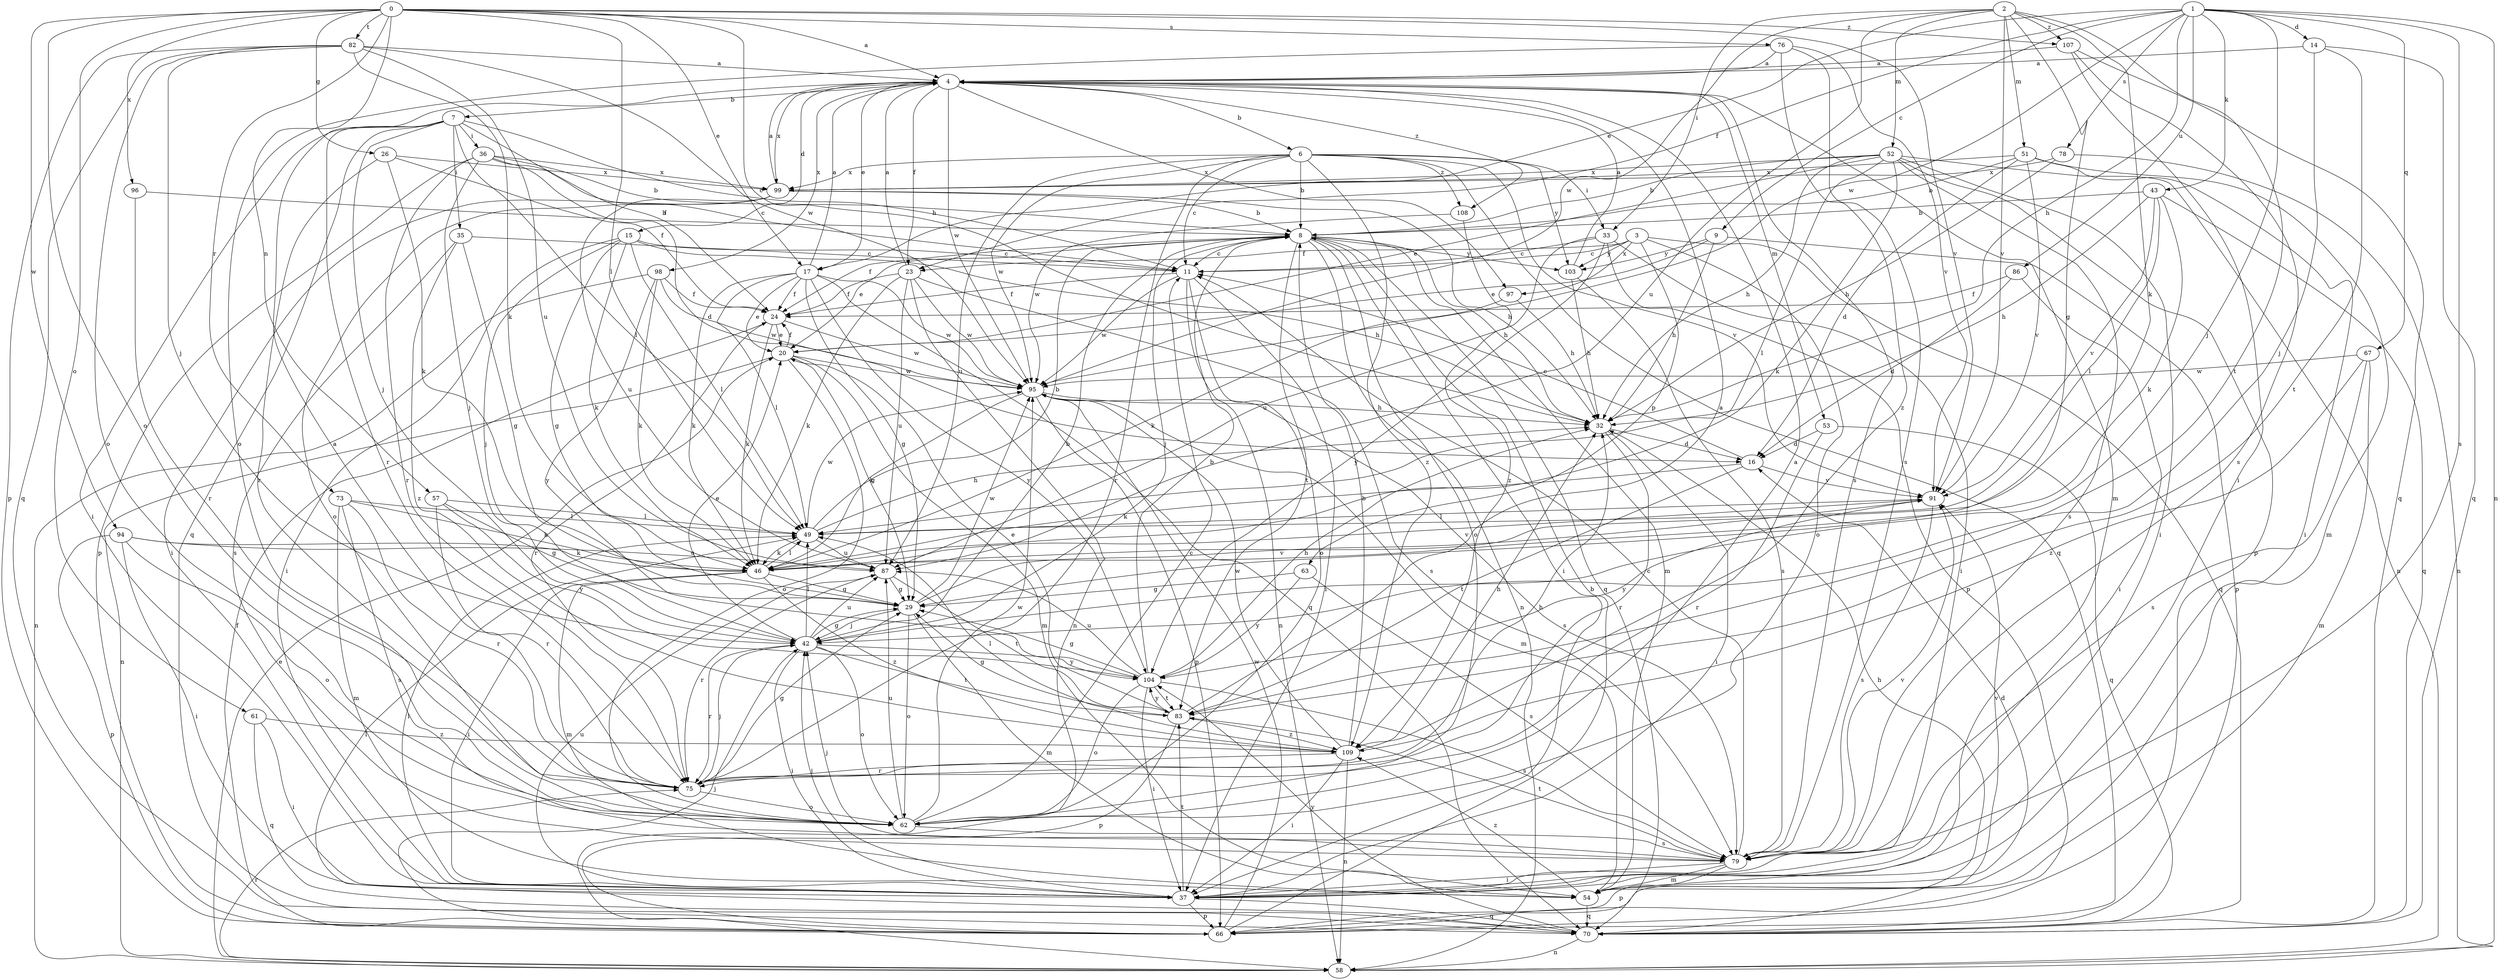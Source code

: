 strict digraph  {
0;
1;
2;
3;
4;
6;
7;
8;
9;
11;
14;
15;
16;
17;
20;
23;
24;
26;
29;
32;
33;
35;
36;
37;
42;
43;
46;
49;
51;
52;
53;
54;
57;
58;
61;
62;
63;
66;
67;
70;
73;
75;
76;
78;
79;
82;
83;
86;
87;
91;
94;
95;
96;
97;
98;
99;
103;
104;
107;
108;
109;
0 -> 4  [label=a];
0 -> 17  [label=e];
0 -> 26  [label=g];
0 -> 32  [label=h];
0 -> 49  [label=l];
0 -> 57  [label=n];
0 -> 61  [label=o];
0 -> 62  [label=o];
0 -> 73  [label=r];
0 -> 76  [label=s];
0 -> 82  [label=t];
0 -> 91  [label=v];
0 -> 94  [label=w];
0 -> 96  [label=x];
0 -> 107  [label=z];
1 -> 9  [label=c];
1 -> 14  [label=d];
1 -> 17  [label=e];
1 -> 23  [label=f];
1 -> 32  [label=h];
1 -> 42  [label=j];
1 -> 43  [label=k];
1 -> 58  [label=n];
1 -> 67  [label=q];
1 -> 78  [label=s];
1 -> 79  [label=s];
1 -> 86  [label=u];
1 -> 95  [label=w];
2 -> 29  [label=g];
2 -> 33  [label=i];
2 -> 46  [label=k];
2 -> 51  [label=m];
2 -> 52  [label=m];
2 -> 83  [label=t];
2 -> 87  [label=u];
2 -> 91  [label=v];
2 -> 95  [label=w];
2 -> 107  [label=z];
3 -> 11  [label=c];
3 -> 23  [label=f];
3 -> 62  [label=o];
3 -> 63  [label=p];
3 -> 70  [label=q];
3 -> 97  [label=x];
3 -> 103  [label=y];
4 -> 6  [label=b];
4 -> 7  [label=b];
4 -> 15  [label=d];
4 -> 17  [label=e];
4 -> 23  [label=f];
4 -> 53  [label=m];
4 -> 54  [label=m];
4 -> 79  [label=s];
4 -> 95  [label=w];
4 -> 97  [label=x];
4 -> 98  [label=x];
4 -> 99  [label=x];
4 -> 108  [label=z];
6 -> 8  [label=b];
6 -> 11  [label=c];
6 -> 33  [label=i];
6 -> 70  [label=q];
6 -> 75  [label=r];
6 -> 87  [label=u];
6 -> 91  [label=v];
6 -> 95  [label=w];
6 -> 99  [label=x];
6 -> 103  [label=y];
6 -> 108  [label=z];
6 -> 109  [label=z];
7 -> 11  [label=c];
7 -> 24  [label=f];
7 -> 35  [label=i];
7 -> 36  [label=i];
7 -> 37  [label=i];
7 -> 42  [label=j];
7 -> 49  [label=l];
7 -> 70  [label=q];
7 -> 75  [label=r];
8 -> 11  [label=c];
8 -> 20  [label=e];
8 -> 24  [label=f];
8 -> 32  [label=h];
8 -> 37  [label=i];
8 -> 42  [label=j];
8 -> 54  [label=m];
8 -> 58  [label=n];
8 -> 62  [label=o];
8 -> 70  [label=q];
8 -> 83  [label=t];
8 -> 103  [label=y];
9 -> 20  [label=e];
9 -> 32  [label=h];
9 -> 66  [label=p];
9 -> 103  [label=y];
11 -> 24  [label=f];
11 -> 37  [label=i];
11 -> 58  [label=n];
11 -> 62  [label=o];
11 -> 95  [label=w];
14 -> 4  [label=a];
14 -> 42  [label=j];
14 -> 70  [label=q];
14 -> 83  [label=t];
15 -> 11  [label=c];
15 -> 29  [label=g];
15 -> 32  [label=h];
15 -> 37  [label=i];
15 -> 42  [label=j];
15 -> 46  [label=k];
15 -> 49  [label=l];
16 -> 11  [label=c];
16 -> 46  [label=k];
16 -> 83  [label=t];
16 -> 91  [label=v];
17 -> 4  [label=a];
17 -> 20  [label=e];
17 -> 24  [label=f];
17 -> 29  [label=g];
17 -> 46  [label=k];
17 -> 49  [label=l];
17 -> 70  [label=q];
17 -> 95  [label=w];
17 -> 104  [label=y];
20 -> 24  [label=f];
20 -> 29  [label=g];
20 -> 54  [label=m];
20 -> 58  [label=n];
20 -> 62  [label=o];
20 -> 95  [label=w];
23 -> 4  [label=a];
23 -> 24  [label=f];
23 -> 46  [label=k];
23 -> 58  [label=n];
23 -> 79  [label=s];
23 -> 87  [label=u];
23 -> 95  [label=w];
24 -> 20  [label=e];
24 -> 46  [label=k];
24 -> 75  [label=r];
24 -> 95  [label=w];
26 -> 24  [label=f];
26 -> 46  [label=k];
26 -> 75  [label=r];
26 -> 99  [label=x];
29 -> 42  [label=j];
29 -> 54  [label=m];
29 -> 62  [label=o];
29 -> 91  [label=v];
29 -> 95  [label=w];
32 -> 16  [label=d];
32 -> 37  [label=i];
32 -> 75  [label=r];
33 -> 11  [label=c];
33 -> 37  [label=i];
33 -> 66  [label=p];
33 -> 87  [label=u];
33 -> 104  [label=y];
35 -> 11  [label=c];
35 -> 29  [label=g];
35 -> 79  [label=s];
35 -> 109  [label=z];
36 -> 8  [label=b];
36 -> 11  [label=c];
36 -> 16  [label=d];
36 -> 42  [label=j];
36 -> 66  [label=p];
36 -> 75  [label=r];
36 -> 99  [label=x];
37 -> 42  [label=j];
37 -> 49  [label=l];
37 -> 66  [label=p];
37 -> 70  [label=q];
37 -> 83  [label=t];
37 -> 87  [label=u];
42 -> 8  [label=b];
42 -> 20  [label=e];
42 -> 29  [label=g];
42 -> 37  [label=i];
42 -> 49  [label=l];
42 -> 62  [label=o];
42 -> 75  [label=r];
42 -> 83  [label=t];
42 -> 87  [label=u];
42 -> 104  [label=y];
43 -> 8  [label=b];
43 -> 32  [label=h];
43 -> 46  [label=k];
43 -> 49  [label=l];
43 -> 70  [label=q];
43 -> 91  [label=v];
46 -> 29  [label=g];
46 -> 37  [label=i];
46 -> 49  [label=l];
46 -> 54  [label=m];
46 -> 91  [label=v];
46 -> 109  [label=z];
49 -> 8  [label=b];
49 -> 32  [label=h];
49 -> 46  [label=k];
49 -> 87  [label=u];
49 -> 95  [label=w];
51 -> 8  [label=b];
51 -> 16  [label=d];
51 -> 37  [label=i];
51 -> 54  [label=m];
51 -> 91  [label=v];
51 -> 99  [label=x];
52 -> 8  [label=b];
52 -> 20  [label=e];
52 -> 32  [label=h];
52 -> 37  [label=i];
52 -> 46  [label=k];
52 -> 49  [label=l];
52 -> 58  [label=n];
52 -> 66  [label=p];
52 -> 79  [label=s];
52 -> 99  [label=x];
53 -> 16  [label=d];
53 -> 70  [label=q];
53 -> 75  [label=r];
54 -> 70  [label=q];
54 -> 91  [label=v];
54 -> 109  [label=z];
57 -> 29  [label=g];
57 -> 49  [label=l];
57 -> 75  [label=r];
57 -> 104  [label=y];
58 -> 20  [label=e];
58 -> 75  [label=r];
61 -> 37  [label=i];
61 -> 70  [label=q];
61 -> 109  [label=z];
62 -> 4  [label=a];
62 -> 11  [label=c];
62 -> 79  [label=s];
62 -> 87  [label=u];
62 -> 95  [label=w];
63 -> 29  [label=g];
63 -> 79  [label=s];
63 -> 104  [label=y];
66 -> 8  [label=b];
66 -> 16  [label=d];
66 -> 24  [label=f];
66 -> 42  [label=j];
66 -> 95  [label=w];
67 -> 54  [label=m];
67 -> 79  [label=s];
67 -> 95  [label=w];
67 -> 109  [label=z];
70 -> 32  [label=h];
70 -> 49  [label=l];
70 -> 58  [label=n];
70 -> 104  [label=y];
73 -> 46  [label=k];
73 -> 49  [label=l];
73 -> 54  [label=m];
73 -> 75  [label=r];
73 -> 79  [label=s];
75 -> 4  [label=a];
75 -> 29  [label=g];
75 -> 32  [label=h];
75 -> 42  [label=j];
75 -> 62  [label=o];
76 -> 4  [label=a];
76 -> 62  [label=o];
76 -> 79  [label=s];
76 -> 91  [label=v];
76 -> 109  [label=z];
78 -> 32  [label=h];
78 -> 58  [label=n];
78 -> 99  [label=x];
79 -> 11  [label=c];
79 -> 37  [label=i];
79 -> 42  [label=j];
79 -> 54  [label=m];
79 -> 66  [label=p];
79 -> 83  [label=t];
79 -> 91  [label=v];
82 -> 4  [label=a];
82 -> 42  [label=j];
82 -> 46  [label=k];
82 -> 62  [label=o];
82 -> 66  [label=p];
82 -> 70  [label=q];
82 -> 87  [label=u];
82 -> 95  [label=w];
83 -> 4  [label=a];
83 -> 20  [label=e];
83 -> 29  [label=g];
83 -> 66  [label=p];
83 -> 104  [label=y];
83 -> 109  [label=z];
86 -> 16  [label=d];
86 -> 24  [label=f];
86 -> 37  [label=i];
87 -> 29  [label=g];
87 -> 75  [label=r];
87 -> 83  [label=t];
91 -> 49  [label=l];
91 -> 79  [label=s];
91 -> 104  [label=y];
94 -> 37  [label=i];
94 -> 46  [label=k];
94 -> 62  [label=o];
94 -> 66  [label=p];
94 -> 87  [label=u];
95 -> 32  [label=h];
95 -> 46  [label=k];
95 -> 54  [label=m];
95 -> 66  [label=p];
95 -> 79  [label=s];
96 -> 8  [label=b];
96 -> 75  [label=r];
97 -> 32  [label=h];
97 -> 46  [label=k];
98 -> 24  [label=f];
98 -> 46  [label=k];
98 -> 58  [label=n];
98 -> 95  [label=w];
98 -> 104  [label=y];
99 -> 4  [label=a];
99 -> 8  [label=b];
99 -> 32  [label=h];
99 -> 37  [label=i];
99 -> 62  [label=o];
99 -> 87  [label=u];
103 -> 4  [label=a];
103 -> 32  [label=h];
103 -> 79  [label=s];
104 -> 8  [label=b];
104 -> 29  [label=g];
104 -> 32  [label=h];
104 -> 37  [label=i];
104 -> 62  [label=o];
104 -> 79  [label=s];
104 -> 83  [label=t];
104 -> 87  [label=u];
107 -> 4  [label=a];
107 -> 37  [label=i];
107 -> 70  [label=q];
107 -> 79  [label=s];
108 -> 95  [label=w];
108 -> 109  [label=z];
109 -> 8  [label=b];
109 -> 32  [label=h];
109 -> 37  [label=i];
109 -> 49  [label=l];
109 -> 58  [label=n];
109 -> 75  [label=r];
109 -> 95  [label=w];
}
